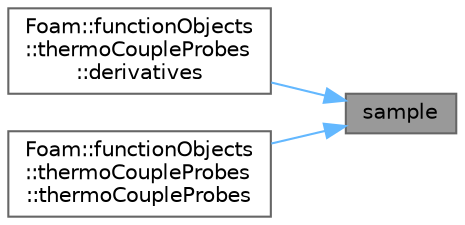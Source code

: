digraph "sample"
{
 // LATEX_PDF_SIZE
  bgcolor="transparent";
  edge [fontname=Helvetica,fontsize=10,labelfontname=Helvetica,labelfontsize=10];
  node [fontname=Helvetica,fontsize=10,shape=box,height=0.2,width=0.4];
  rankdir="RL";
  Node1 [id="Node000001",label="sample",height=0.2,width=0.4,color="gray40", fillcolor="grey60", style="filled", fontcolor="black",tooltip=" "];
  Node1 -> Node2 [id="edge1_Node000001_Node000002",dir="back",color="steelblue1",style="solid",tooltip=" "];
  Node2 [id="Node000002",label="Foam::functionObjects\l::thermoCoupleProbes\l::derivatives",height=0.2,width=0.4,color="grey40", fillcolor="white", style="filled",URL="$classFoam_1_1functionObjects_1_1thermoCoupleProbes.html#a839fb7dcbaa040ffd4cc1e13ef99d78b",tooltip=" "];
  Node1 -> Node3 [id="edge2_Node000001_Node000003",dir="back",color="steelblue1",style="solid",tooltip=" "];
  Node3 [id="Node000003",label="Foam::functionObjects\l::thermoCoupleProbes\l::thermoCoupleProbes",height=0.2,width=0.4,color="grey40", fillcolor="white", style="filled",URL="$classFoam_1_1functionObjects_1_1thermoCoupleProbes.html#adf6da7ddf37a538984dd6d28277249ba",tooltip=" "];
}
